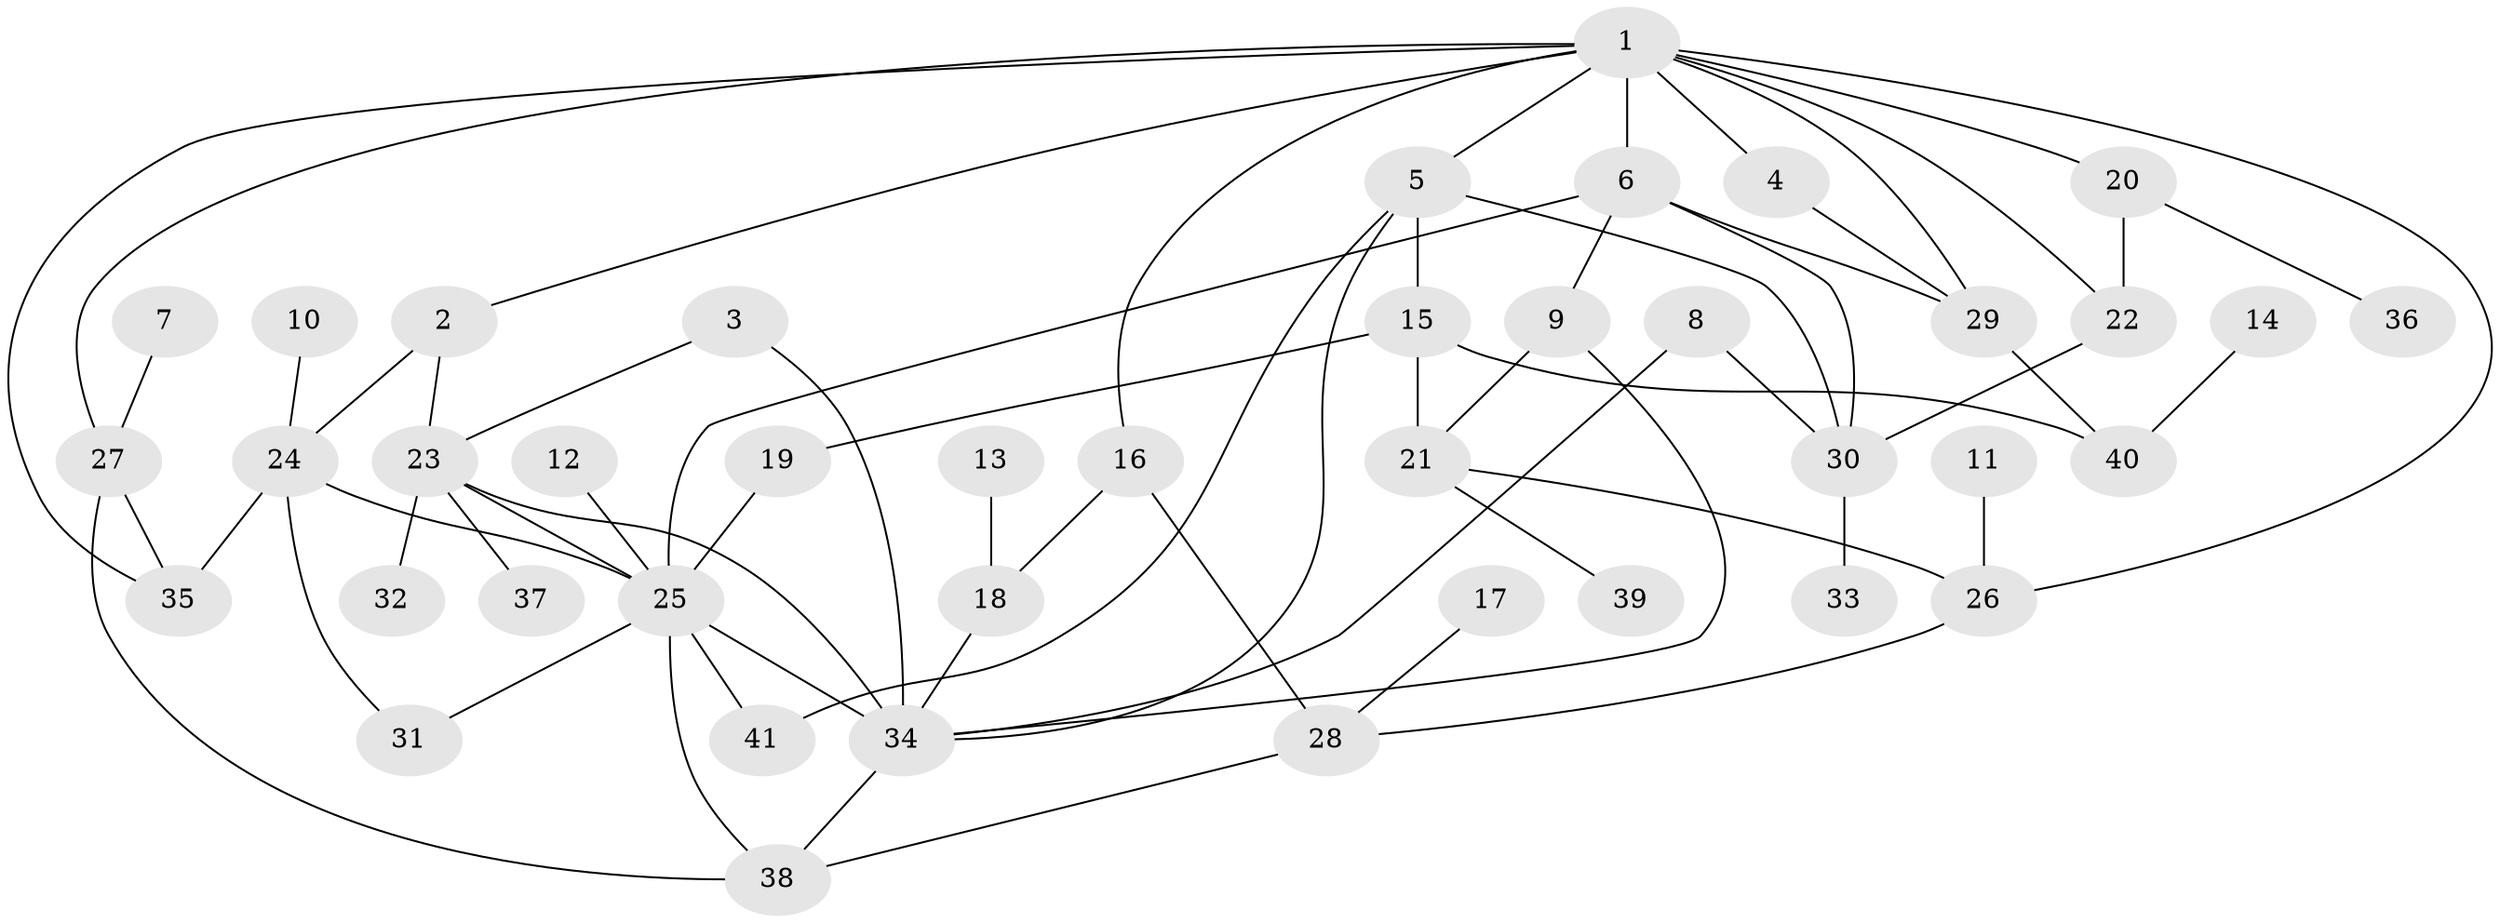 // original degree distribution, {5: 0.0975609756097561, 4: 0.10975609756097561, 6: 0.012195121951219513, 8: 0.012195121951219513, 3: 0.1951219512195122, 2: 0.2804878048780488, 7: 0.024390243902439025, 1: 0.2682926829268293}
// Generated by graph-tools (version 1.1) at 2025/49/03/09/25 03:49:26]
// undirected, 41 vertices, 65 edges
graph export_dot {
graph [start="1"]
  node [color=gray90,style=filled];
  1;
  2;
  3;
  4;
  5;
  6;
  7;
  8;
  9;
  10;
  11;
  12;
  13;
  14;
  15;
  16;
  17;
  18;
  19;
  20;
  21;
  22;
  23;
  24;
  25;
  26;
  27;
  28;
  29;
  30;
  31;
  32;
  33;
  34;
  35;
  36;
  37;
  38;
  39;
  40;
  41;
  1 -- 2 [weight=1.0];
  1 -- 4 [weight=1.0];
  1 -- 5 [weight=1.0];
  1 -- 6 [weight=1.0];
  1 -- 16 [weight=1.0];
  1 -- 20 [weight=1.0];
  1 -- 22 [weight=1.0];
  1 -- 26 [weight=1.0];
  1 -- 27 [weight=1.0];
  1 -- 29 [weight=1.0];
  1 -- 35 [weight=1.0];
  2 -- 23 [weight=2.0];
  2 -- 24 [weight=1.0];
  3 -- 23 [weight=1.0];
  3 -- 34 [weight=1.0];
  4 -- 29 [weight=1.0];
  5 -- 15 [weight=1.0];
  5 -- 30 [weight=1.0];
  5 -- 34 [weight=1.0];
  5 -- 41 [weight=1.0];
  6 -- 9 [weight=1.0];
  6 -- 25 [weight=1.0];
  6 -- 29 [weight=1.0];
  6 -- 30 [weight=1.0];
  7 -- 27 [weight=1.0];
  8 -- 30 [weight=1.0];
  8 -- 34 [weight=1.0];
  9 -- 21 [weight=1.0];
  9 -- 34 [weight=1.0];
  10 -- 24 [weight=1.0];
  11 -- 26 [weight=1.0];
  12 -- 25 [weight=1.0];
  13 -- 18 [weight=1.0];
  14 -- 40 [weight=1.0];
  15 -- 19 [weight=1.0];
  15 -- 21 [weight=1.0];
  15 -- 40 [weight=1.0];
  16 -- 18 [weight=1.0];
  16 -- 28 [weight=1.0];
  17 -- 28 [weight=1.0];
  18 -- 34 [weight=1.0];
  19 -- 25 [weight=1.0];
  20 -- 22 [weight=1.0];
  20 -- 36 [weight=1.0];
  21 -- 26 [weight=1.0];
  21 -- 39 [weight=1.0];
  22 -- 30 [weight=1.0];
  23 -- 25 [weight=1.0];
  23 -- 32 [weight=1.0];
  23 -- 34 [weight=2.0];
  23 -- 37 [weight=1.0];
  24 -- 25 [weight=1.0];
  24 -- 31 [weight=1.0];
  24 -- 35 [weight=1.0];
  25 -- 31 [weight=1.0];
  25 -- 34 [weight=2.0];
  25 -- 38 [weight=1.0];
  25 -- 41 [weight=1.0];
  26 -- 28 [weight=1.0];
  27 -- 35 [weight=1.0];
  27 -- 38 [weight=1.0];
  28 -- 38 [weight=1.0];
  29 -- 40 [weight=1.0];
  30 -- 33 [weight=1.0];
  34 -- 38 [weight=1.0];
}
